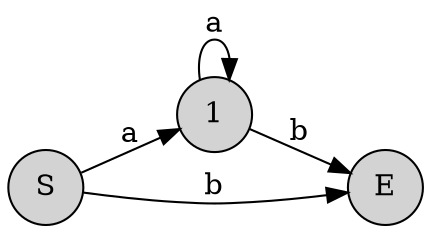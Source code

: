 
digraph {
rankdir=LR;
node [shape = circle; style = filled;];
0->1[label="a"];
0->2[label="b"];
1->1[label="a"];
1->2[label="b"];
0 [label="S";]
1 [label="1";]
2 [label="E";]
}

